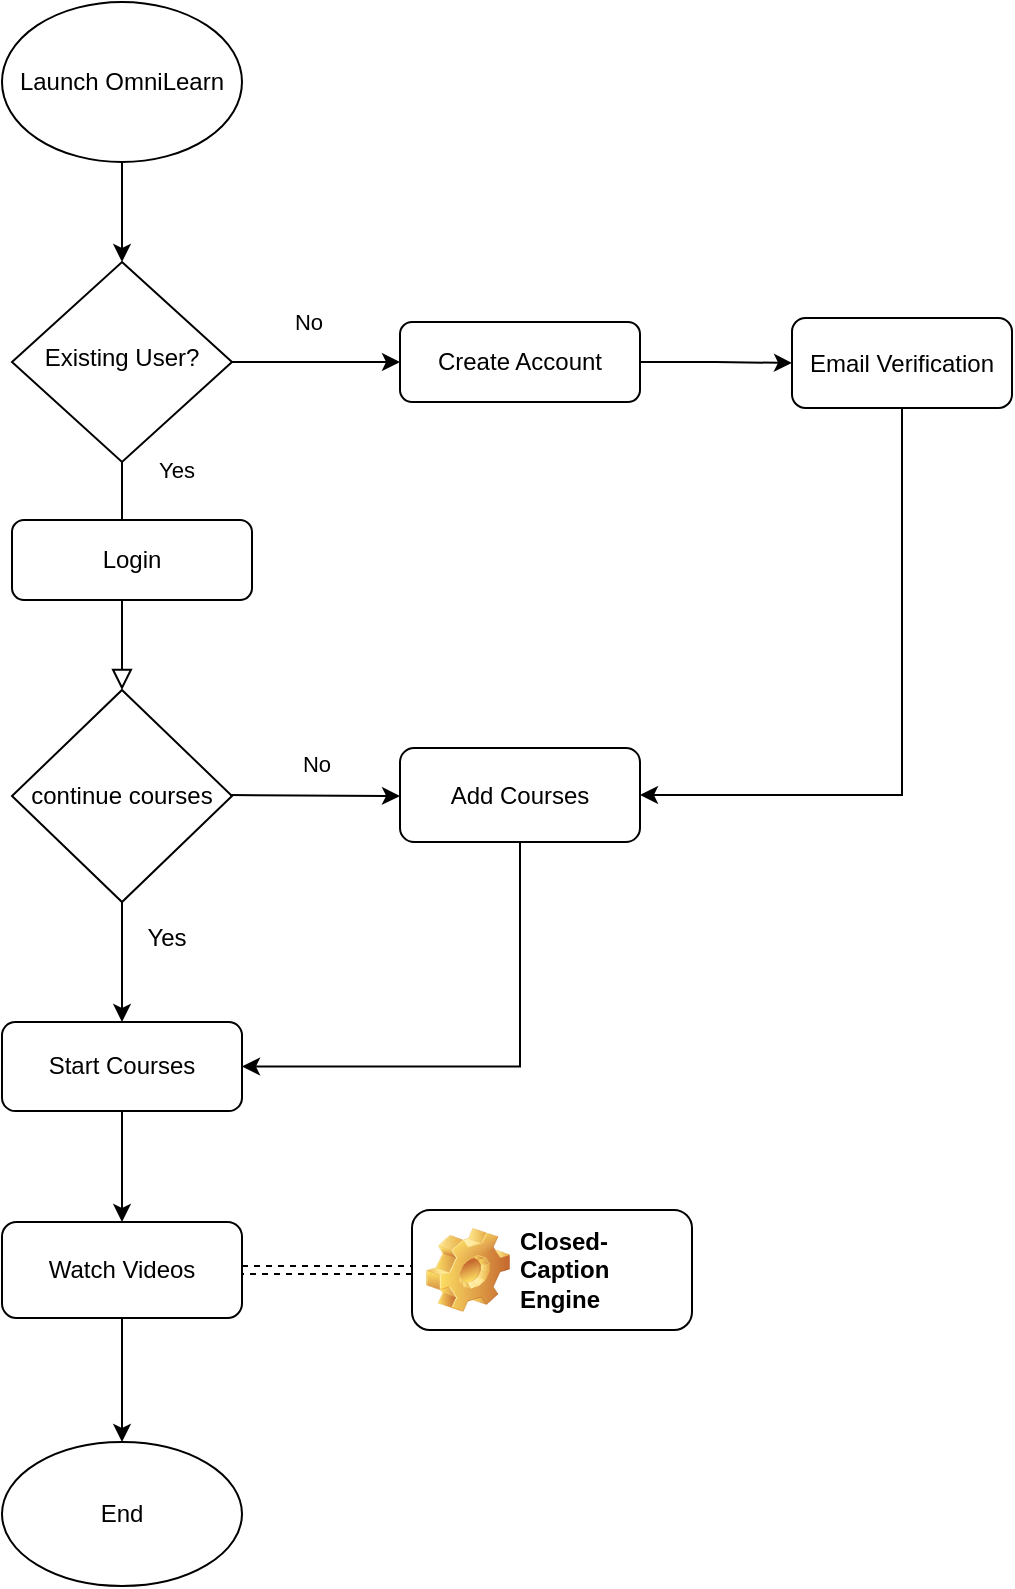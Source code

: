 <mxfile version="15.8.3" type="github">
  <diagram id="C5RBs43oDa-KdzZeNtuy" name="Page-1">
    <mxGraphModel dx="782" dy="441" grid="1" gridSize="10" guides="1" tooltips="1" connect="1" arrows="1" fold="1" page="1" pageScale="1" pageWidth="827" pageHeight="1169" math="0" shadow="0">
      <root>
        <mxCell id="WIyWlLk6GJQsqaUBKTNV-0" />
        <mxCell id="WIyWlLk6GJQsqaUBKTNV-1" parent="WIyWlLk6GJQsqaUBKTNV-0" />
        <mxCell id="WIyWlLk6GJQsqaUBKTNV-4" value="Yes" style="rounded=0;html=1;jettySize=auto;orthogonalLoop=1;fontSize=11;endArrow=block;endFill=0;endSize=8;strokeWidth=1;shadow=0;labelBackgroundColor=none;edgeStyle=orthogonalEdgeStyle;entryX=0.5;entryY=0;entryDx=0;entryDy=0;" parent="WIyWlLk6GJQsqaUBKTNV-1" source="WIyWlLk6GJQsqaUBKTNV-6" target="tUX4ecAW6TSRSTz0bDxl-14" edge="1">
          <mxGeometry y="20" relative="1" as="geometry">
            <mxPoint as="offset" />
            <mxPoint x="220" y="370" as="targetPoint" />
          </mxGeometry>
        </mxCell>
        <mxCell id="tUX4ecAW6TSRSTz0bDxl-57" style="edgeStyle=orthogonalEdgeStyle;rounded=0;orthogonalLoop=1;jettySize=auto;html=1;exitX=1;exitY=0.5;exitDx=0;exitDy=0;entryX=0;entryY=0.5;entryDx=0;entryDy=0;" edge="1" parent="WIyWlLk6GJQsqaUBKTNV-1" source="WIyWlLk6GJQsqaUBKTNV-6" target="WIyWlLk6GJQsqaUBKTNV-7">
          <mxGeometry relative="1" as="geometry">
            <mxPoint x="350" y="200" as="targetPoint" />
          </mxGeometry>
        </mxCell>
        <mxCell id="WIyWlLk6GJQsqaUBKTNV-6" value="Existing User?" style="rhombus;whiteSpace=wrap;html=1;shadow=0;fontFamily=Helvetica;fontSize=12;align=center;strokeWidth=1;spacing=6;spacingTop=-4;" parent="WIyWlLk6GJQsqaUBKTNV-1" vertex="1">
          <mxGeometry x="160" y="160" width="110" height="100" as="geometry" />
        </mxCell>
        <mxCell id="tUX4ecAW6TSRSTz0bDxl-52" style="edgeStyle=orthogonalEdgeStyle;rounded=0;orthogonalLoop=1;jettySize=auto;html=1;exitX=1;exitY=0.5;exitDx=0;exitDy=0;entryX=0;entryY=0.5;entryDx=0;entryDy=0;" edge="1" parent="WIyWlLk6GJQsqaUBKTNV-1" source="WIyWlLk6GJQsqaUBKTNV-7" target="tUX4ecAW6TSRSTz0bDxl-46">
          <mxGeometry relative="1" as="geometry" />
        </mxCell>
        <mxCell id="WIyWlLk6GJQsqaUBKTNV-7" value="Create Account" style="rounded=1;whiteSpace=wrap;html=1;fontSize=12;glass=0;strokeWidth=1;shadow=0;" parent="WIyWlLk6GJQsqaUBKTNV-1" vertex="1">
          <mxGeometry x="354" y="190" width="120" height="40" as="geometry" />
        </mxCell>
        <mxCell id="tUX4ecAW6TSRSTz0bDxl-42" style="edgeStyle=orthogonalEdgeStyle;rounded=0;orthogonalLoop=1;jettySize=auto;html=1;exitX=0.5;exitY=1;exitDx=0;exitDy=0;entryX=0.5;entryY=0;entryDx=0;entryDy=0;" edge="1" parent="WIyWlLk6GJQsqaUBKTNV-1" source="lyKu-R7jTC8tJjmrzSi_-0" target="WIyWlLk6GJQsqaUBKTNV-6">
          <mxGeometry relative="1" as="geometry" />
        </mxCell>
        <mxCell id="lyKu-R7jTC8tJjmrzSi_-0" value="Launch OmniLearn" style="ellipse;whiteSpace=wrap;html=1;" parent="WIyWlLk6GJQsqaUBKTNV-1" vertex="1">
          <mxGeometry x="155" y="30" width="120" height="80" as="geometry" />
        </mxCell>
        <mxCell id="tUX4ecAW6TSRSTz0bDxl-13" value="Start Courses" style="rounded=1;whiteSpace=wrap;html=1;" vertex="1" parent="WIyWlLk6GJQsqaUBKTNV-1">
          <mxGeometry x="155" y="540" width="120" height="44.5" as="geometry" />
        </mxCell>
        <mxCell id="tUX4ecAW6TSRSTz0bDxl-14" value="continue courses&lt;br&gt;" style="rhombus;whiteSpace=wrap;html=1;" vertex="1" parent="WIyWlLk6GJQsqaUBKTNV-1">
          <mxGeometry x="160" y="374" width="110" height="106" as="geometry" />
        </mxCell>
        <mxCell id="tUX4ecAW6TSRSTz0bDxl-48" style="edgeStyle=orthogonalEdgeStyle;rounded=0;orthogonalLoop=1;jettySize=auto;html=1;exitX=0.5;exitY=1;exitDx=0;exitDy=0;" edge="1" parent="WIyWlLk6GJQsqaUBKTNV-1" source="tUX4ecAW6TSRSTz0bDxl-23" target="tUX4ecAW6TSRSTz0bDxl-49">
          <mxGeometry relative="1" as="geometry">
            <mxPoint x="220" y="730" as="targetPoint" />
          </mxGeometry>
        </mxCell>
        <mxCell id="tUX4ecAW6TSRSTz0bDxl-23" value="Watch Videos" style="rounded=1;whiteSpace=wrap;html=1;" vertex="1" parent="WIyWlLk6GJQsqaUBKTNV-1">
          <mxGeometry x="155" y="640" width="120" height="48" as="geometry" />
        </mxCell>
        <mxCell id="tUX4ecAW6TSRSTz0bDxl-28" style="edgeStyle=orthogonalEdgeStyle;rounded=0;orthogonalLoop=1;jettySize=auto;html=1;exitX=0.5;exitY=1;exitDx=0;exitDy=0;entryX=0.5;entryY=0;entryDx=0;entryDy=0;" edge="1" parent="WIyWlLk6GJQsqaUBKTNV-1" source="tUX4ecAW6TSRSTz0bDxl-13" target="tUX4ecAW6TSRSTz0bDxl-23">
          <mxGeometry relative="1" as="geometry" />
        </mxCell>
        <mxCell id="tUX4ecAW6TSRSTz0bDxl-27" style="edgeStyle=orthogonalEdgeStyle;rounded=0;orthogonalLoop=1;jettySize=auto;html=1;exitX=0.5;exitY=1;exitDx=0;exitDy=0;entryX=0.5;entryY=0;entryDx=0;entryDy=0;" edge="1" parent="WIyWlLk6GJQsqaUBKTNV-1" source="tUX4ecAW6TSRSTz0bDxl-14" target="tUX4ecAW6TSRSTz0bDxl-13">
          <mxGeometry relative="1" as="geometry" />
        </mxCell>
        <mxCell id="lyKu-R7jTC8tJjmrzSi_-7" value="Yes" style="text;html=1;align=center;verticalAlign=middle;resizable=0;points=[];autosize=1;strokeColor=none;fillColor=none;" vertex="1" parent="WIyWlLk6GJQsqaUBKTNV-1">
          <mxGeometry x="217" y="488" width="40" height="20" as="geometry" />
        </mxCell>
        <mxCell id="0gecMMSMYFmtCWdTtbf2-19" value="" style="endArrow=classic;html=1;rounded=0;" edge="1" parent="WIyWlLk6GJQsqaUBKTNV-1">
          <mxGeometry relative="1" as="geometry">
            <mxPoint x="269" y="426.5" as="sourcePoint" />
            <mxPoint x="354" y="427" as="targetPoint" />
          </mxGeometry>
        </mxCell>
        <mxCell id="0gecMMSMYFmtCWdTtbf2-20" value="No" style="edgeLabel;resizable=0;html=1;align=center;verticalAlign=middle;" connectable="0" vertex="1" parent="0gecMMSMYFmtCWdTtbf2-19">
          <mxGeometry relative="1" as="geometry">
            <mxPoint y="-16" as="offset" />
          </mxGeometry>
        </mxCell>
        <mxCell id="tUX4ecAW6TSRSTz0bDxl-38" style="edgeStyle=orthogonalEdgeStyle;rounded=0;orthogonalLoop=1;jettySize=auto;html=1;exitX=0.5;exitY=1;exitDx=0;exitDy=0;entryX=1;entryY=0.5;entryDx=0;entryDy=0;" edge="1" parent="WIyWlLk6GJQsqaUBKTNV-1" source="tUX4ecAW6TSRSTz0bDxl-8" target="tUX4ecAW6TSRSTz0bDxl-13">
          <mxGeometry relative="1" as="geometry" />
        </mxCell>
        <mxCell id="tUX4ecAW6TSRSTz0bDxl-8" value="Add Courses" style="rounded=1;whiteSpace=wrap;html=1;" vertex="1" parent="WIyWlLk6GJQsqaUBKTNV-1">
          <mxGeometry x="354" y="403" width="120" height="47" as="geometry" />
        </mxCell>
        <mxCell id="tUX4ecAW6TSRSTz0bDxl-39" value="Yes" style="edgeLabel;resizable=0;html=1;align=center;verticalAlign=middle;" connectable="0" vertex="1" parent="WIyWlLk6GJQsqaUBKTNV-1">
          <mxGeometry x="322.999" y="420.75" as="geometry">
            <mxPoint x="-83" y="-121" as="offset" />
          </mxGeometry>
        </mxCell>
        <mxCell id="tUX4ecAW6TSRSTz0bDxl-43" value="Login" style="rounded=1;whiteSpace=wrap;html=1;" vertex="1" parent="WIyWlLk6GJQsqaUBKTNV-1">
          <mxGeometry x="160" y="289" width="120" height="40" as="geometry" />
        </mxCell>
        <mxCell id="tUX4ecAW6TSRSTz0bDxl-55" style="edgeStyle=orthogonalEdgeStyle;rounded=0;orthogonalLoop=1;jettySize=auto;html=1;exitX=0.5;exitY=1;exitDx=0;exitDy=0;entryX=1;entryY=0.5;entryDx=0;entryDy=0;" edge="1" parent="WIyWlLk6GJQsqaUBKTNV-1" source="tUX4ecAW6TSRSTz0bDxl-46" target="tUX4ecAW6TSRSTz0bDxl-8">
          <mxGeometry relative="1" as="geometry" />
        </mxCell>
        <mxCell id="tUX4ecAW6TSRSTz0bDxl-46" value="Email Verification" style="rounded=1;whiteSpace=wrap;html=1;" vertex="1" parent="WIyWlLk6GJQsqaUBKTNV-1">
          <mxGeometry x="550" y="188" width="110" height="45" as="geometry" />
        </mxCell>
        <mxCell id="lyKu-R7jTC8tJjmrzSi_-11" value="" style="rounded=0;orthogonalLoop=1;jettySize=auto;html=1;shape=link;dashed=1;" edge="1" parent="WIyWlLk6GJQsqaUBKTNV-1" source="lyKu-R7jTC8tJjmrzSi_-10" target="tUX4ecAW6TSRSTz0bDxl-23">
          <mxGeometry relative="1" as="geometry" />
        </mxCell>
        <mxCell id="tUX4ecAW6TSRSTz0bDxl-49" value="End" style="ellipse;whiteSpace=wrap;html=1;" vertex="1" parent="WIyWlLk6GJQsqaUBKTNV-1">
          <mxGeometry x="155" y="750" width="120" height="72" as="geometry" />
        </mxCell>
        <mxCell id="lyKu-R7jTC8tJjmrzSi_-10" value="Closed-Caption Engine" style="label;whiteSpace=wrap;html=1;image=img/clipart/Gear_128x128.png" vertex="1" parent="WIyWlLk6GJQsqaUBKTNV-1">
          <mxGeometry x="360" y="634" width="140" height="60" as="geometry" />
        </mxCell>
        <mxCell id="tUX4ecAW6TSRSTz0bDxl-50" value="Yes" style="edgeLabel;resizable=0;html=1;align=center;verticalAlign=middle;" connectable="0" vertex="1" parent="WIyWlLk6GJQsqaUBKTNV-1">
          <mxGeometry x="322.999" y="422.75" as="geometry">
            <mxPoint x="-81" y="-159" as="offset" />
          </mxGeometry>
        </mxCell>
        <mxCell id="tUX4ecAW6TSRSTz0bDxl-58" value="No" style="edgeLabel;resizable=0;html=1;align=center;verticalAlign=middle;" connectable="0" vertex="1" parent="WIyWlLk6GJQsqaUBKTNV-1">
          <mxGeometry x="329.999" y="420.753" as="geometry">
            <mxPoint x="-22" y="-231" as="offset" />
          </mxGeometry>
        </mxCell>
      </root>
    </mxGraphModel>
  </diagram>
</mxfile>
